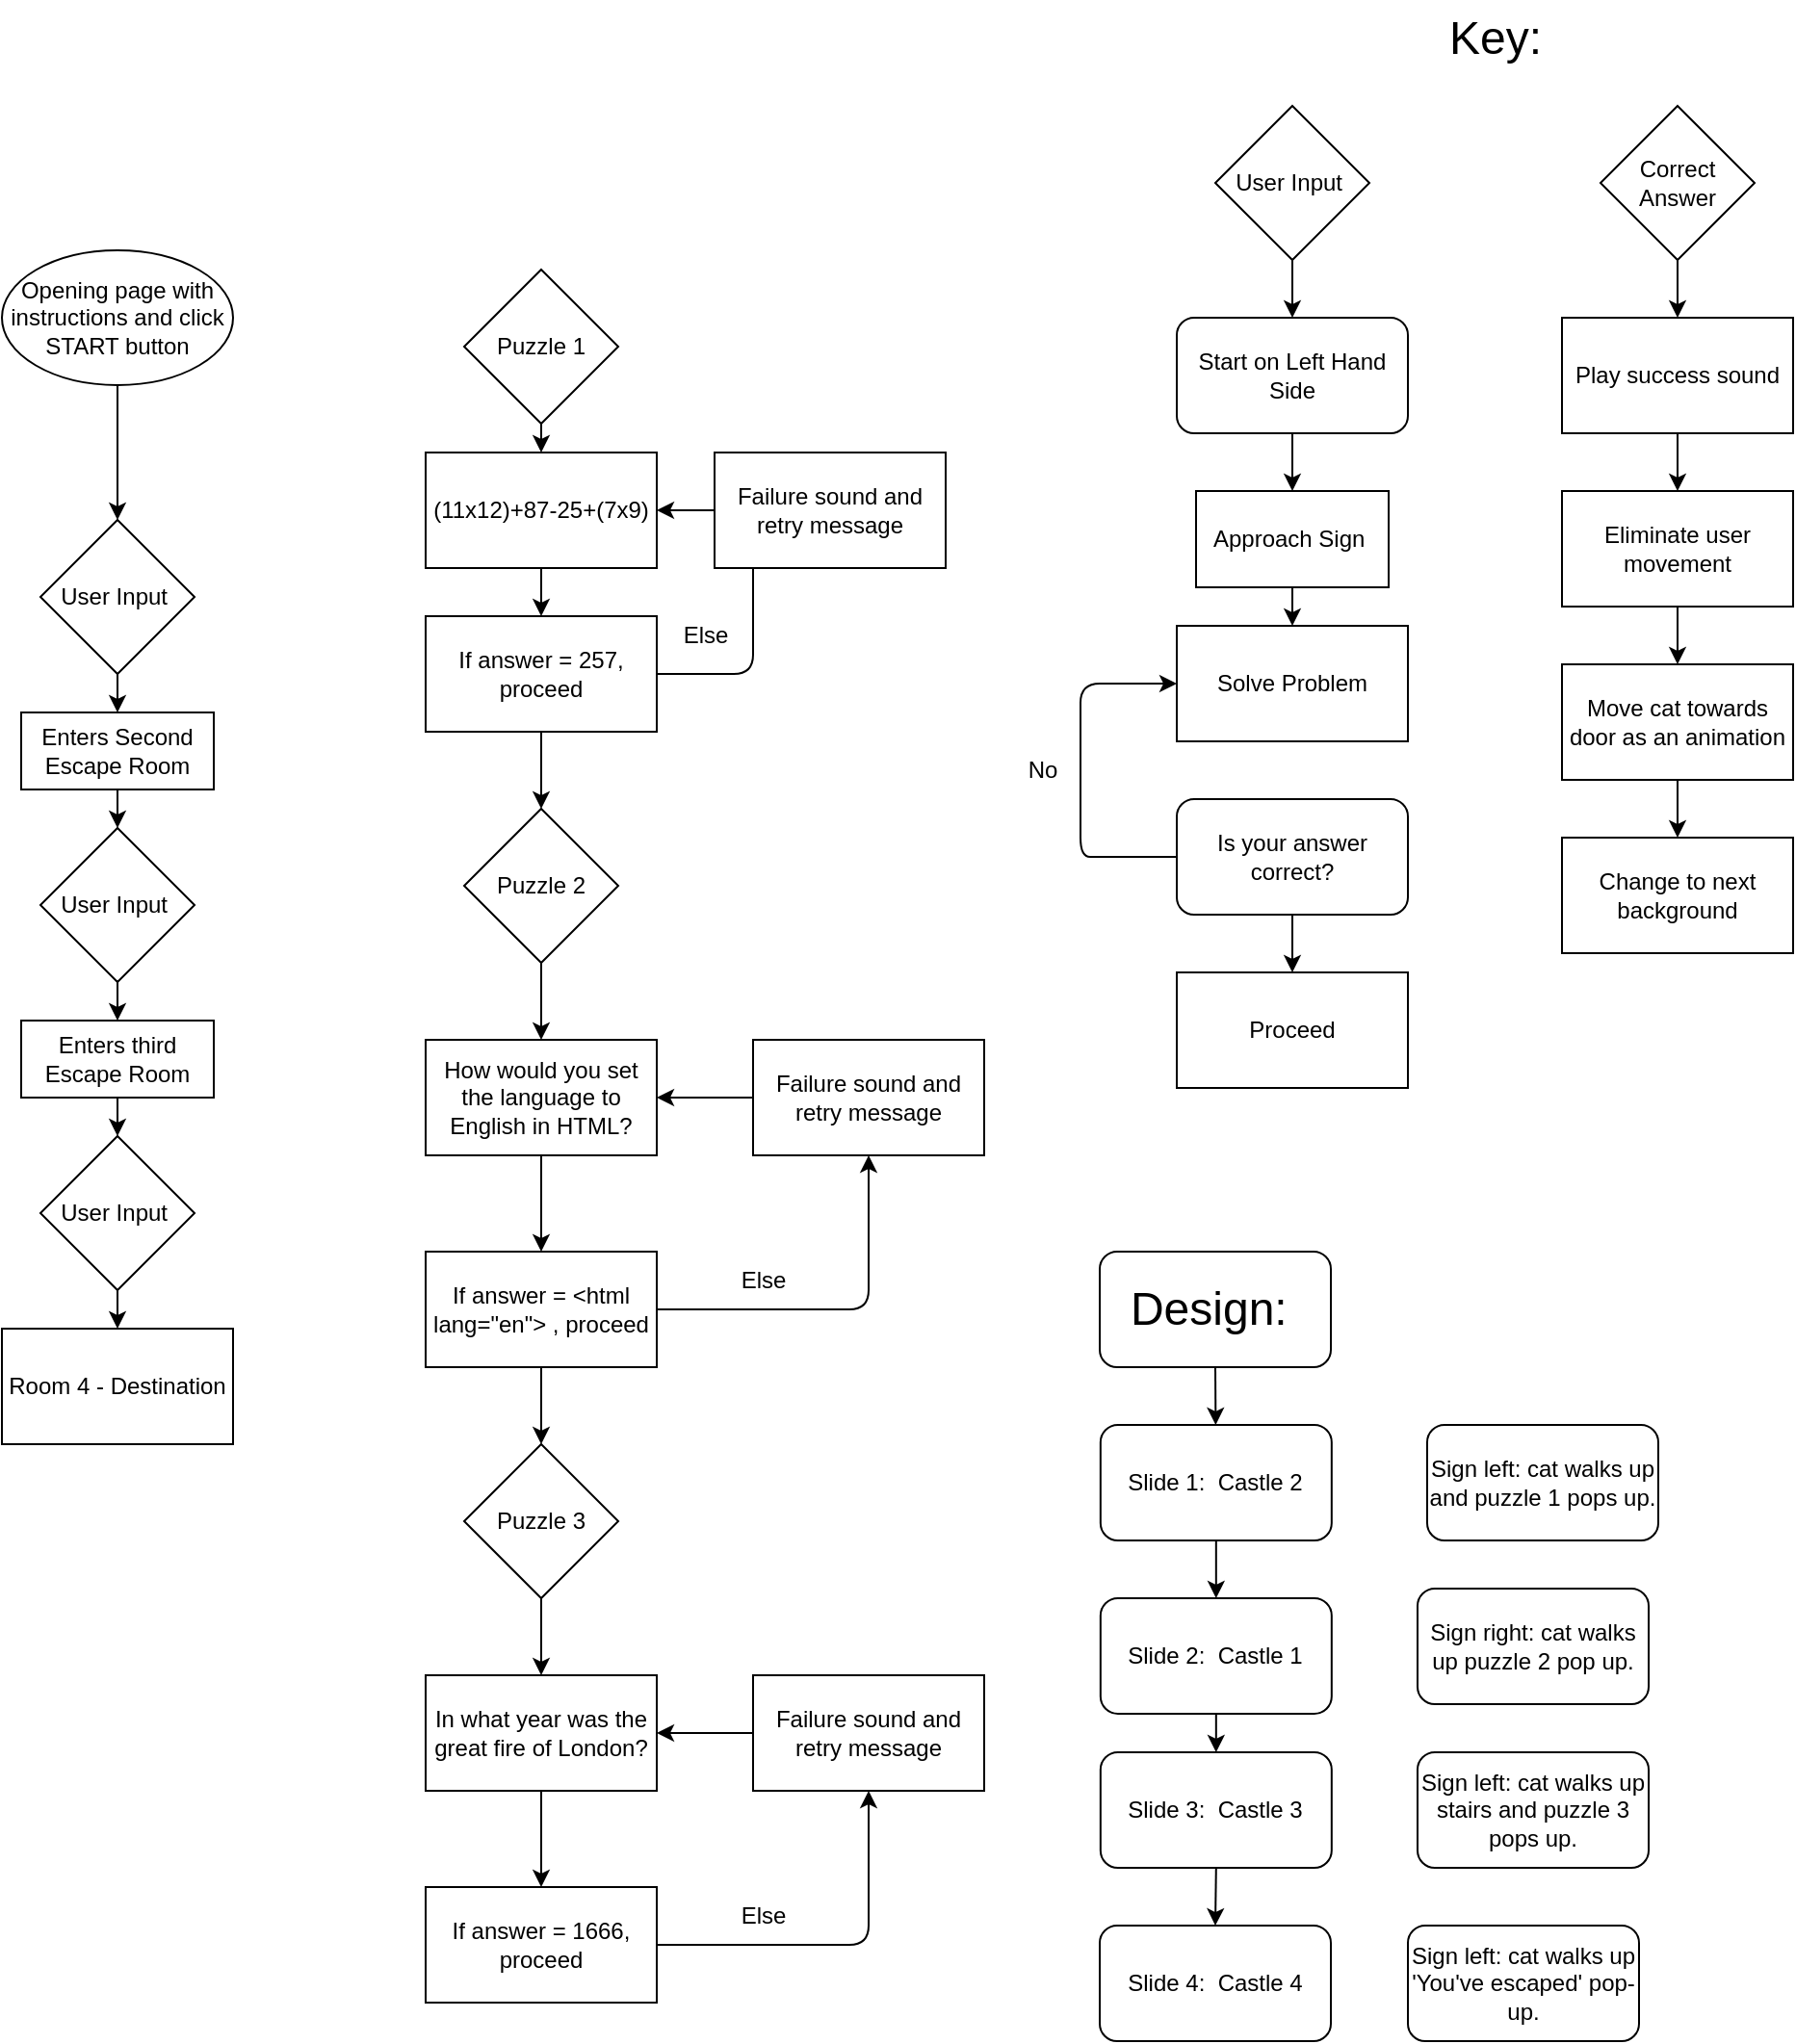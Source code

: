 <mxfile>
    <diagram id="1DQ663w0j2SDg6Aq6oJM" name="Page-1">
        <mxGraphModel dx="1729" dy="1911" grid="1" gridSize="10" guides="1" tooltips="1" connect="1" arrows="1" fold="1" page="1" pageScale="1" pageWidth="850" pageHeight="1100" math="0" shadow="0">
            <root>
                <mxCell id="0"/>
                <mxCell id="1" parent="0"/>
                <mxCell id="4" style="edgeStyle=none;html=1;exitX=0.5;exitY=1;exitDx=0;exitDy=0;entryX=0.5;entryY=0;entryDx=0;entryDy=0;" parent="1" source="3" target="80" edge="1">
                    <mxGeometry relative="1" as="geometry">
                        <mxPoint x="60" y="90" as="targetPoint"/>
                    </mxGeometry>
                </mxCell>
                <mxCell id="3" value="Opening page with instructions and click START button" style="ellipse;whiteSpace=wrap;html=1;" parent="1" vertex="1">
                    <mxGeometry y="10" width="120" height="70" as="geometry"/>
                </mxCell>
                <mxCell id="79" style="edgeStyle=none;html=1;exitX=0.5;exitY=1;exitDx=0;exitDy=0;" parent="1" source="42" edge="1">
                    <mxGeometry relative="1" as="geometry">
                        <mxPoint x="670" y="45" as="targetPoint"/>
                    </mxGeometry>
                </mxCell>
                <mxCell id="62" value="" style="edgeStyle=none;html=1;" parent="1" source="63" edge="1">
                    <mxGeometry relative="1" as="geometry">
                        <mxPoint x="670" y="205" as="targetPoint"/>
                    </mxGeometry>
                </mxCell>
                <mxCell id="63" value="Approach Sign&amp;nbsp;" style="rounded=0;whiteSpace=wrap;html=1;" parent="1" vertex="1">
                    <mxGeometry x="620" y="135" width="100" height="50" as="geometry"/>
                </mxCell>
                <mxCell id="65" style="edgeStyle=none;html=1;exitX=0;exitY=0.5;exitDx=0;exitDy=0;entryX=0;entryY=0.5;entryDx=0;entryDy=0;" parent="1" source="66" target="67" edge="1">
                    <mxGeometry relative="1" as="geometry">
                        <mxPoint x="560" y="235" as="targetPoint"/>
                        <Array as="points">
                            <mxPoint x="580" y="325"/>
                            <mxPoint x="560" y="325"/>
                            <mxPoint x="560" y="285"/>
                            <mxPoint x="560" y="235"/>
                        </Array>
                    </mxGeometry>
                </mxCell>
                <mxCell id="89" style="edgeStyle=none;html=1;exitX=0.5;exitY=1;exitDx=0;exitDy=0;entryX=0.5;entryY=0;entryDx=0;entryDy=0;" parent="1" source="66" target="88" edge="1">
                    <mxGeometry relative="1" as="geometry"/>
                </mxCell>
                <mxCell id="66" value="Is your answer correct?" style="rounded=1;whiteSpace=wrap;html=1;" parent="1" vertex="1">
                    <mxGeometry x="610" y="295" width="120" height="60" as="geometry"/>
                </mxCell>
                <mxCell id="67" value="Solve Problem" style="rounded=0;whiteSpace=wrap;html=1;" parent="1" vertex="1">
                    <mxGeometry x="610" y="205" width="120" height="60" as="geometry"/>
                </mxCell>
                <mxCell id="90" style="edgeStyle=none;html=1;exitX=0.5;exitY=1;exitDx=0;exitDy=0;entryX=0.5;entryY=0;entryDx=0;entryDy=0;" parent="1" source="80" target="83" edge="1">
                    <mxGeometry relative="1" as="geometry"/>
                </mxCell>
                <mxCell id="80" value="User Input&amp;nbsp;" style="rhombus;whiteSpace=wrap;html=1;" parent="1" vertex="1">
                    <mxGeometry x="20" y="150" width="80" height="80" as="geometry"/>
                </mxCell>
                <mxCell id="82" style="edgeStyle=none;html=1;exitX=0.5;exitY=1;exitDx=0;exitDy=0;" parent="1" source="83" edge="1">
                    <mxGeometry relative="1" as="geometry">
                        <mxPoint x="60" y="310" as="targetPoint"/>
                    </mxGeometry>
                </mxCell>
                <mxCell id="83" value="Enters Second Escape Room" style="rounded=0;whiteSpace=wrap;html=1;" parent="1" vertex="1">
                    <mxGeometry x="10" y="250" width="100" height="40" as="geometry"/>
                </mxCell>
                <mxCell id="91" style="edgeStyle=none;html=1;exitX=0.5;exitY=1;exitDx=0;exitDy=0;entryX=0.5;entryY=0;entryDx=0;entryDy=0;" parent="1" source="84" target="86" edge="1">
                    <mxGeometry relative="1" as="geometry"/>
                </mxCell>
                <mxCell id="84" value="User Input&amp;nbsp;" style="rhombus;whiteSpace=wrap;html=1;" parent="1" vertex="1">
                    <mxGeometry x="20" y="310" width="80" height="80" as="geometry"/>
                </mxCell>
                <mxCell id="85" style="edgeStyle=none;html=1;exitX=0.5;exitY=1;exitDx=0;exitDy=0;" parent="1" source="86" edge="1">
                    <mxGeometry relative="1" as="geometry">
                        <mxPoint x="60" y="470" as="targetPoint"/>
                    </mxGeometry>
                </mxCell>
                <mxCell id="86" value="Enters third Escape Room" style="rounded=0;whiteSpace=wrap;html=1;" parent="1" vertex="1">
                    <mxGeometry x="10" y="410" width="100" height="40" as="geometry"/>
                </mxCell>
                <mxCell id="95" style="edgeStyle=none;html=1;exitX=0.5;exitY=1;exitDx=0;exitDy=0;entryX=0.5;entryY=0;entryDx=0;entryDy=0;" parent="1" source="87" target="94" edge="1">
                    <mxGeometry relative="1" as="geometry"/>
                </mxCell>
                <mxCell id="87" value="User Input&amp;nbsp;" style="rhombus;whiteSpace=wrap;html=1;" parent="1" vertex="1">
                    <mxGeometry x="20" y="470" width="80" height="80" as="geometry"/>
                </mxCell>
                <mxCell id="42" value="User Input&amp;nbsp;" style="rhombus;whiteSpace=wrap;html=1;" parent="1" vertex="1">
                    <mxGeometry x="630" y="-65" width="80" height="80" as="geometry"/>
                </mxCell>
                <mxCell id="60" value="No" style="text;html=1;align=center;verticalAlign=middle;resizable=0;points=[];autosize=1;strokeColor=none;fillColor=none;" parent="1" vertex="1">
                    <mxGeometry x="520" y="265" width="40" height="30" as="geometry"/>
                </mxCell>
                <mxCell id="94" value="Room 4 - Destination" style="rounded=0;whiteSpace=wrap;html=1;" parent="1" vertex="1">
                    <mxGeometry y="570" width="120" height="60" as="geometry"/>
                </mxCell>
                <mxCell id="99" style="edgeStyle=none;html=1;exitX=0.5;exitY=1;exitDx=0;exitDy=0;entryX=0.5;entryY=0;entryDx=0;entryDy=0;" parent="1" source="97" target="98" edge="1">
                    <mxGeometry relative="1" as="geometry"/>
                </mxCell>
                <mxCell id="97" value="Puzzle 1" style="rhombus;whiteSpace=wrap;html=1;" parent="1" vertex="1">
                    <mxGeometry x="240" y="20" width="80" height="80" as="geometry"/>
                </mxCell>
                <mxCell id="101" style="edgeStyle=none;html=1;exitX=0.5;exitY=1;exitDx=0;exitDy=0;entryX=0.5;entryY=0;entryDx=0;entryDy=0;" parent="1" source="98" target="100" edge="1">
                    <mxGeometry relative="1" as="geometry"/>
                </mxCell>
                <mxCell id="98" value="(11x12)+87-25+(7x9)" style="rounded=0;whiteSpace=wrap;html=1;" parent="1" vertex="1">
                    <mxGeometry x="220" y="115" width="120" height="60" as="geometry"/>
                </mxCell>
                <mxCell id="104" style="edgeStyle=none;html=1;exitX=1;exitY=0.5;exitDx=0;exitDy=0;entryX=0.5;entryY=1;entryDx=0;entryDy=0;" parent="1" source="100" target="103" edge="1">
                    <mxGeometry relative="1" as="geometry">
                        <Array as="points">
                            <mxPoint x="390" y="230"/>
                            <mxPoint x="390" y="150"/>
                        </Array>
                    </mxGeometry>
                </mxCell>
                <mxCell id="121" style="edgeStyle=none;html=1;exitX=0.5;exitY=1;exitDx=0;exitDy=0;entryX=0.5;entryY=0;entryDx=0;entryDy=0;" parent="1" source="100" target="113" edge="1">
                    <mxGeometry relative="1" as="geometry"/>
                </mxCell>
                <mxCell id="100" value="If answer = 257, proceed" style="rounded=0;whiteSpace=wrap;html=1;" parent="1" vertex="1">
                    <mxGeometry x="220" y="200" width="120" height="60" as="geometry"/>
                </mxCell>
                <mxCell id="111" style="edgeStyle=none;html=1;exitX=0;exitY=0.5;exitDx=0;exitDy=0;entryX=1;entryY=0.5;entryDx=0;entryDy=0;" parent="1" source="103" target="98" edge="1">
                    <mxGeometry relative="1" as="geometry"/>
                </mxCell>
                <mxCell id="103" value="Failure sound and retry message" style="rounded=0;whiteSpace=wrap;html=1;" parent="1" vertex="1">
                    <mxGeometry x="370" y="115" width="120" height="60" as="geometry"/>
                </mxCell>
                <mxCell id="106" value="Else" style="text;html=1;align=center;verticalAlign=middle;resizable=0;points=[];autosize=1;strokeColor=none;fillColor=none;" parent="1" vertex="1">
                    <mxGeometry x="340" y="195" width="50" height="30" as="geometry"/>
                </mxCell>
                <mxCell id="88" value="Proceed&lt;br&gt;" style="rounded=0;whiteSpace=wrap;html=1;" parent="1" vertex="1">
                    <mxGeometry x="610" y="385" width="120" height="60" as="geometry"/>
                </mxCell>
                <mxCell id="112" style="edgeStyle=none;html=1;exitX=0.5;exitY=1;exitDx=0;exitDy=0;entryX=0.5;entryY=0;entryDx=0;entryDy=0;" parent="1" source="113" target="115" edge="1">
                    <mxGeometry relative="1" as="geometry"/>
                </mxCell>
                <mxCell id="113" value="Puzzle 2" style="rhombus;whiteSpace=wrap;html=1;" parent="1" vertex="1">
                    <mxGeometry x="240" y="300" width="80" height="80" as="geometry"/>
                </mxCell>
                <mxCell id="114" style="edgeStyle=none;html=1;exitX=0.5;exitY=1;exitDx=0;exitDy=0;entryX=0.5;entryY=0;entryDx=0;entryDy=0;" parent="1" source="115" target="117" edge="1">
                    <mxGeometry relative="1" as="geometry"/>
                </mxCell>
                <mxCell id="115" value="How would you set the language to English in HTML?" style="rounded=0;whiteSpace=wrap;html=1;" parent="1" vertex="1">
                    <mxGeometry x="220" y="420" width="120" height="60" as="geometry"/>
                </mxCell>
                <mxCell id="116" style="edgeStyle=none;html=1;exitX=1;exitY=0.5;exitDx=0;exitDy=0;entryX=0.5;entryY=1;entryDx=0;entryDy=0;" parent="1" source="117" target="119" edge="1">
                    <mxGeometry relative="1" as="geometry">
                        <Array as="points">
                            <mxPoint x="450" y="560"/>
                        </Array>
                    </mxGeometry>
                </mxCell>
                <mxCell id="131" style="edgeStyle=none;html=1;exitX=0.5;exitY=1;exitDx=0;exitDy=0;entryX=0.5;entryY=0;entryDx=0;entryDy=0;" parent="1" source="117" target="123" edge="1">
                    <mxGeometry relative="1" as="geometry"/>
                </mxCell>
                <mxCell id="117" value="If answer = &amp;lt;html lang=&quot;en&quot;&amp;gt; , proceed" style="rounded=0;whiteSpace=wrap;html=1;" parent="1" vertex="1">
                    <mxGeometry x="220" y="530" width="120" height="60" as="geometry"/>
                </mxCell>
                <mxCell id="118" style="edgeStyle=none;html=1;exitX=0;exitY=0.5;exitDx=0;exitDy=0;entryX=1;entryY=0.5;entryDx=0;entryDy=0;" parent="1" source="119" target="115" edge="1">
                    <mxGeometry relative="1" as="geometry"/>
                </mxCell>
                <mxCell id="119" value="Failure sound and retry message" style="rounded=0;whiteSpace=wrap;html=1;" parent="1" vertex="1">
                    <mxGeometry x="390" y="420" width="120" height="60" as="geometry"/>
                </mxCell>
                <mxCell id="120" value="Else" style="text;html=1;align=center;verticalAlign=middle;resizable=0;points=[];autosize=1;strokeColor=none;fillColor=none;" parent="1" vertex="1">
                    <mxGeometry x="370" y="530" width="50" height="30" as="geometry"/>
                </mxCell>
                <mxCell id="122" style="edgeStyle=none;html=1;exitX=0.5;exitY=1;exitDx=0;exitDy=0;entryX=0.5;entryY=0;entryDx=0;entryDy=0;" parent="1" source="123" target="125" edge="1">
                    <mxGeometry relative="1" as="geometry"/>
                </mxCell>
                <mxCell id="123" value="Puzzle 3" style="rhombus;whiteSpace=wrap;html=1;" parent="1" vertex="1">
                    <mxGeometry x="240" y="630" width="80" height="80" as="geometry"/>
                </mxCell>
                <mxCell id="124" style="edgeStyle=none;html=1;exitX=0.5;exitY=1;exitDx=0;exitDy=0;entryX=0.5;entryY=0;entryDx=0;entryDy=0;" parent="1" source="125" target="127" edge="1">
                    <mxGeometry relative="1" as="geometry"/>
                </mxCell>
                <mxCell id="125" value="In what year was the great fire of London?" style="rounded=0;whiteSpace=wrap;html=1;" parent="1" vertex="1">
                    <mxGeometry x="220" y="750" width="120" height="60" as="geometry"/>
                </mxCell>
                <mxCell id="126" style="edgeStyle=none;html=1;exitX=1;exitY=0.5;exitDx=0;exitDy=0;entryX=0.5;entryY=1;entryDx=0;entryDy=0;" parent="1" source="127" target="129" edge="1">
                    <mxGeometry relative="1" as="geometry">
                        <Array as="points">
                            <mxPoint x="450" y="890"/>
                        </Array>
                    </mxGeometry>
                </mxCell>
                <mxCell id="127" value="If answer = 1666, proceed" style="rounded=0;whiteSpace=wrap;html=1;" parent="1" vertex="1">
                    <mxGeometry x="220" y="860" width="120" height="60" as="geometry"/>
                </mxCell>
                <mxCell id="128" style="edgeStyle=none;html=1;exitX=0;exitY=0.5;exitDx=0;exitDy=0;entryX=1;entryY=0.5;entryDx=0;entryDy=0;" parent="1" source="129" target="125" edge="1">
                    <mxGeometry relative="1" as="geometry"/>
                </mxCell>
                <mxCell id="129" value="Failure sound and retry message" style="rounded=0;whiteSpace=wrap;html=1;" parent="1" vertex="1">
                    <mxGeometry x="390" y="750" width="120" height="60" as="geometry"/>
                </mxCell>
                <mxCell id="130" value="Else" style="text;html=1;align=center;verticalAlign=middle;resizable=0;points=[];autosize=1;strokeColor=none;fillColor=none;" parent="1" vertex="1">
                    <mxGeometry x="370" y="860" width="50" height="30" as="geometry"/>
                </mxCell>
                <mxCell id="136" style="edgeStyle=none;html=1;exitX=0.5;exitY=1;exitDx=0;exitDy=0;entryX=0.5;entryY=0;entryDx=0;entryDy=0;" parent="1" source="132" target="133" edge="1">
                    <mxGeometry relative="1" as="geometry"/>
                </mxCell>
                <mxCell id="132" value="Correct Answer" style="rhombus;whiteSpace=wrap;html=1;" parent="1" vertex="1">
                    <mxGeometry x="830" y="-65" width="80" height="80" as="geometry"/>
                </mxCell>
                <mxCell id="137" style="edgeStyle=none;html=1;exitX=0.5;exitY=1;exitDx=0;exitDy=0;" parent="1" source="133" edge="1">
                    <mxGeometry relative="1" as="geometry">
                        <mxPoint x="870" y="135" as="targetPoint"/>
                    </mxGeometry>
                </mxCell>
                <mxCell id="133" value="Play success sound" style="rounded=0;whiteSpace=wrap;html=1;" parent="1" vertex="1">
                    <mxGeometry x="810" y="45" width="120" height="60" as="geometry"/>
                </mxCell>
                <mxCell id="135" style="edgeStyle=none;html=1;exitX=0.5;exitY=1;exitDx=0;exitDy=0;entryX=0.5;entryY=0;entryDx=0;entryDy=0;" parent="1" source="134" target="63" edge="1">
                    <mxGeometry relative="1" as="geometry"/>
                </mxCell>
                <mxCell id="134" value="Start on Left Hand Side" style="rounded=1;whiteSpace=wrap;html=1;" parent="1" vertex="1">
                    <mxGeometry x="610" y="45" width="120" height="60" as="geometry"/>
                </mxCell>
                <mxCell id="139" style="edgeStyle=none;html=1;exitX=0.5;exitY=1;exitDx=0;exitDy=0;" parent="1" source="138" edge="1">
                    <mxGeometry relative="1" as="geometry">
                        <mxPoint x="870" y="225" as="targetPoint"/>
                    </mxGeometry>
                </mxCell>
                <mxCell id="138" value="Eliminate user movement" style="rounded=0;whiteSpace=wrap;html=1;" parent="1" vertex="1">
                    <mxGeometry x="810" y="135" width="120" height="60" as="geometry"/>
                </mxCell>
                <mxCell id="142" style="edgeStyle=none;html=1;exitX=0.5;exitY=1;exitDx=0;exitDy=0;entryX=0.5;entryY=0;entryDx=0;entryDy=0;" parent="1" source="140" target="141" edge="1">
                    <mxGeometry relative="1" as="geometry"/>
                </mxCell>
                <mxCell id="140" value="Move cat towards door as an animation" style="rounded=0;whiteSpace=wrap;html=1;" parent="1" vertex="1">
                    <mxGeometry x="810" y="225" width="120" height="60" as="geometry"/>
                </mxCell>
                <mxCell id="141" value="Change to next background" style="rounded=0;whiteSpace=wrap;html=1;" parent="1" vertex="1">
                    <mxGeometry x="810" y="315" width="120" height="60" as="geometry"/>
                </mxCell>
                <mxCell id="144" style="edgeStyle=none;html=1;exitX=0.5;exitY=1;exitDx=0;exitDy=0;" edge="1" parent="1" source="143" target="145">
                    <mxGeometry relative="1" as="geometry">
                        <mxPoint x="630.412" y="630" as="targetPoint"/>
                    </mxGeometry>
                </mxCell>
                <mxCell id="143" value="&lt;font style=&quot;font-size: 24px;&quot;&gt;Design:&amp;nbsp;&lt;/font&gt;" style="rounded=1;whiteSpace=wrap;html=1;" vertex="1" parent="1">
                    <mxGeometry x="570" y="530" width="120" height="60" as="geometry"/>
                </mxCell>
                <mxCell id="149" style="edgeStyle=none;html=1;exitX=0.5;exitY=1;exitDx=0;exitDy=0;entryX=0.5;entryY=0;entryDx=0;entryDy=0;" edge="1" parent="1" source="145" target="146">
                    <mxGeometry relative="1" as="geometry"/>
                </mxCell>
                <mxCell id="145" value="Slide 1:&amp;nbsp; Castle 2" style="rounded=1;whiteSpace=wrap;html=1;" vertex="1" parent="1">
                    <mxGeometry x="570.412" y="620" width="120" height="60" as="geometry"/>
                </mxCell>
                <mxCell id="150" style="edgeStyle=none;html=1;exitX=0.5;exitY=1;exitDx=0;exitDy=0;entryX=0.5;entryY=0;entryDx=0;entryDy=0;" edge="1" parent="1" source="146" target="147">
                    <mxGeometry relative="1" as="geometry"/>
                </mxCell>
                <mxCell id="146" value="Slide 2:&amp;nbsp; Castle 1" style="rounded=1;whiteSpace=wrap;html=1;" vertex="1" parent="1">
                    <mxGeometry x="570.412" y="710" width="120" height="60" as="geometry"/>
                </mxCell>
                <mxCell id="151" style="edgeStyle=none;html=1;exitX=0.5;exitY=1;exitDx=0;exitDy=0;entryX=0.5;entryY=0;entryDx=0;entryDy=0;" edge="1" parent="1" source="147" target="148">
                    <mxGeometry relative="1" as="geometry"/>
                </mxCell>
                <mxCell id="147" value="Slide 3:&amp;nbsp; Castle 3" style="rounded=1;whiteSpace=wrap;html=1;" vertex="1" parent="1">
                    <mxGeometry x="570.412" y="790" width="120" height="60" as="geometry"/>
                </mxCell>
                <mxCell id="148" value="Slide 4:&amp;nbsp; Castle 4" style="rounded=1;whiteSpace=wrap;html=1;" vertex="1" parent="1">
                    <mxGeometry x="570.002" y="880" width="120" height="60" as="geometry"/>
                </mxCell>
                <mxCell id="152" value="Sign left: cat walks up and puzzle 1 pops up." style="rounded=1;whiteSpace=wrap;html=1;" vertex="1" parent="1">
                    <mxGeometry x="740" y="620" width="120" height="60" as="geometry"/>
                </mxCell>
                <mxCell id="153" value="Sign right: cat walks up puzzle 2 pop up." style="rounded=1;whiteSpace=wrap;html=1;" vertex="1" parent="1">
                    <mxGeometry x="735" y="705" width="120" height="60" as="geometry"/>
                </mxCell>
                <mxCell id="154" value="Sign left: cat walks up stairs and puzzle 3 pops up." style="rounded=1;whiteSpace=wrap;html=1;" vertex="1" parent="1">
                    <mxGeometry x="735" y="790" width="120" height="60" as="geometry"/>
                </mxCell>
                <mxCell id="155" value="Sign left: cat walks up 'You've escaped' pop-up." style="rounded=1;whiteSpace=wrap;html=1;" vertex="1" parent="1">
                    <mxGeometry x="730" y="880" width="120" height="60" as="geometry"/>
                </mxCell>
                <mxCell id="156" value="&lt;font style=&quot;font-size: 24px;&quot;&gt;Key:&lt;/font&gt;" style="text;html=1;align=center;verticalAlign=middle;resizable=0;points=[];autosize=1;strokeColor=none;fillColor=none;" vertex="1" parent="1">
                    <mxGeometry x="740" y="-120" width="70" height="40" as="geometry"/>
                </mxCell>
            </root>
        </mxGraphModel>
    </diagram>
</mxfile>